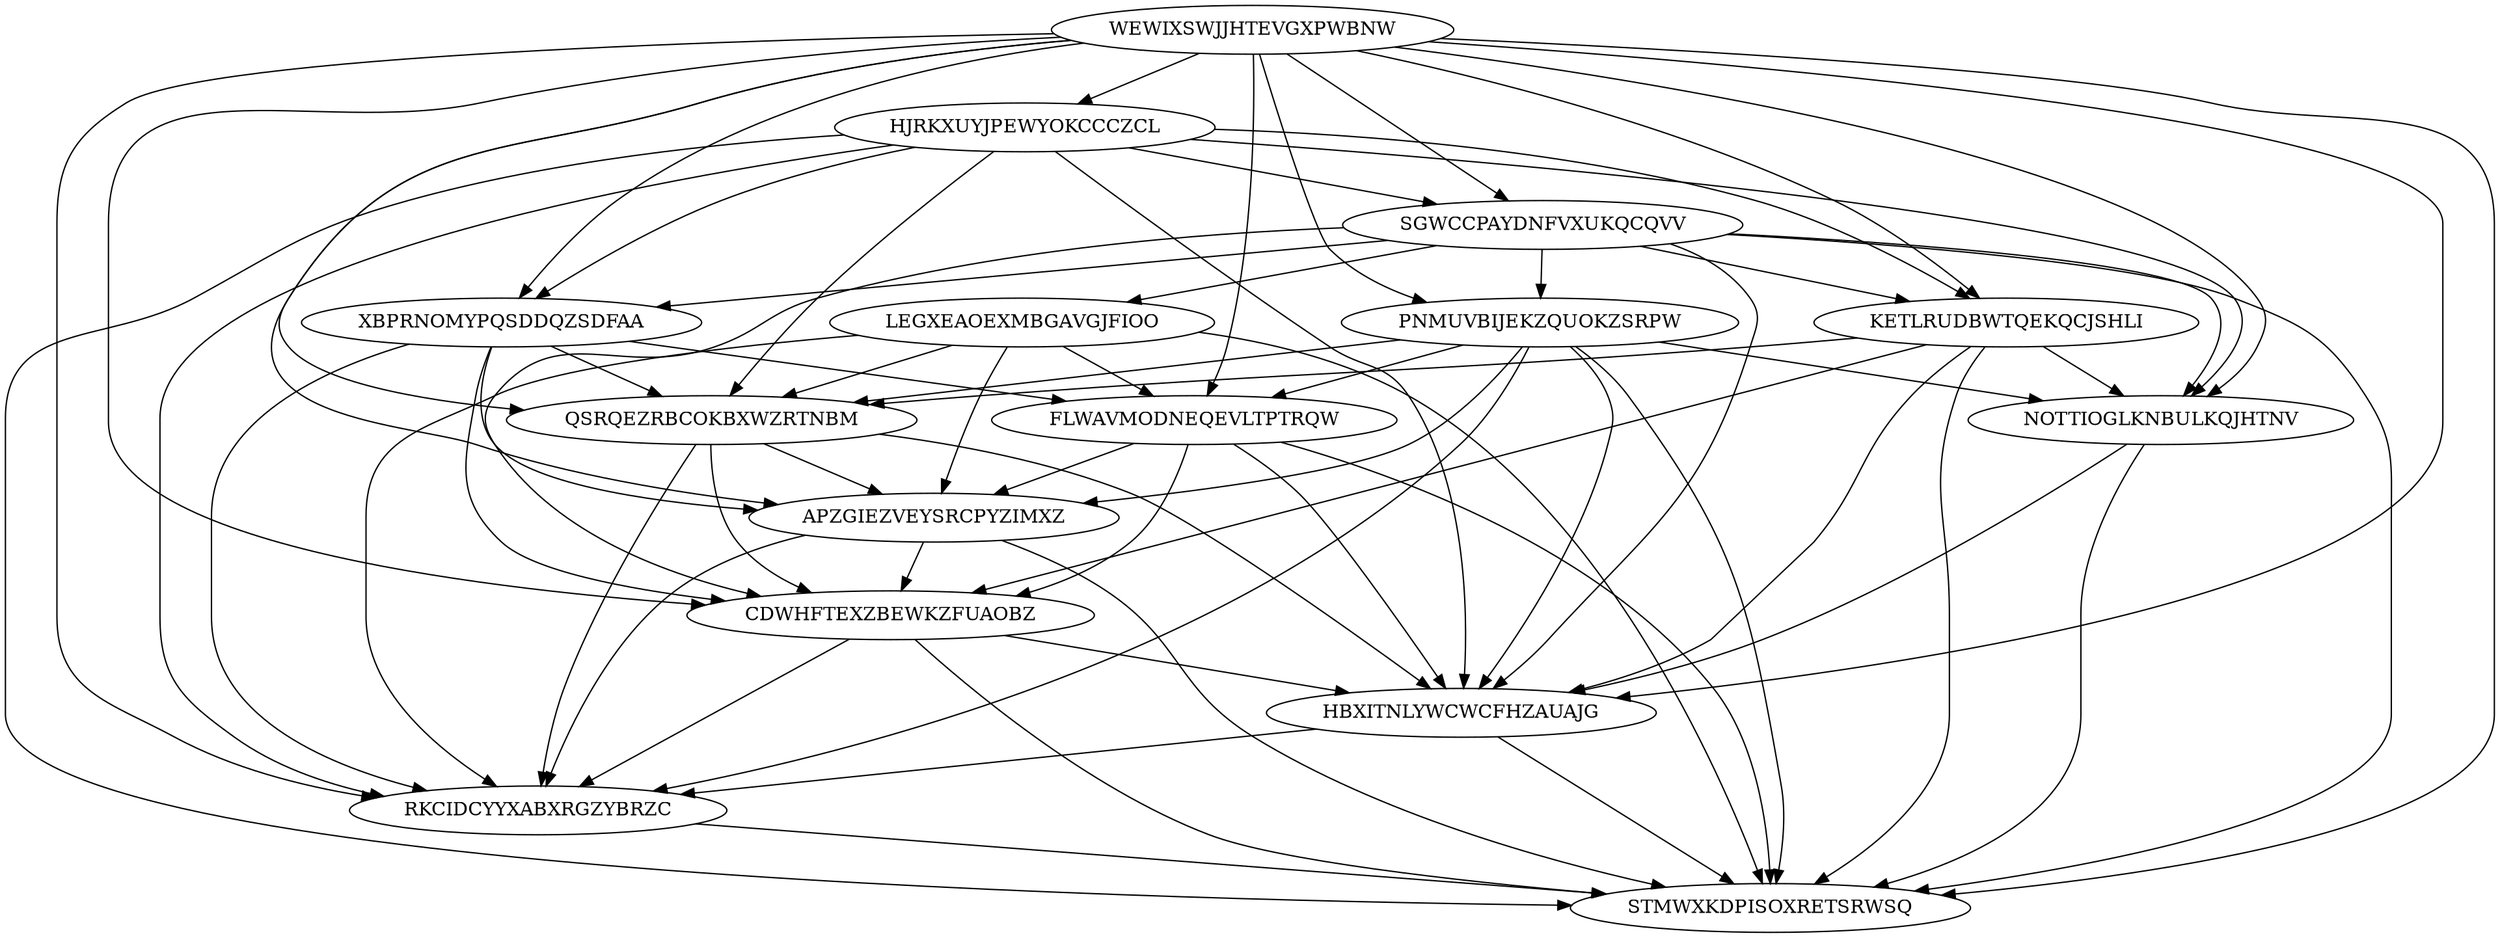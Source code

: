 digraph N15M70 {
	WEWIXSWJJHTEVGXPWBNW	[Weight=11];
	HJRKXUYJPEWYOKCCCZCL	[Weight=17];
	SGWCCPAYDNFVXUKQCQVV	[Weight=19];
	PNMUVBIJEKZQUOKZSRPW	[Weight=16];
	KETLRUDBWTQEKQCJSHLI	[Weight=15];
	NOTTIOGLKNBULKQJHTNV	[Weight=11];
	XBPRNOMYPQSDDQZSDFAA	[Weight=16];
	LEGXEAOEXMBGAVGJFIOO	[Weight=10];
	FLWAVMODNEQEVLTPTRQW	[Weight=15];
	QSRQEZRBCOKBXWZRTNBM	[Weight=11];
	APZGIEZVEYSRCPYZIMXZ	[Weight=13];
	CDWHFTEXZBEWKZFUAOBZ	[Weight=14];
	HBXITNLYWCWCFHZAUAJG	[Weight=19];
	RKCIDCYYXABXRGZYBRZC	[Weight=15];
	STMWXKDPISOXRETSRWSQ	[Weight=17];
	HJRKXUYJPEWYOKCCCZCL -> KETLRUDBWTQEKQCJSHLI [Weight=12];
	QSRQEZRBCOKBXWZRTNBM -> CDWHFTEXZBEWKZFUAOBZ [Weight=13];
	CDWHFTEXZBEWKZFUAOBZ -> STMWXKDPISOXRETSRWSQ [Weight=12];
	APZGIEZVEYSRCPYZIMXZ -> RKCIDCYYXABXRGZYBRZC [Weight=17];
	HBXITNLYWCWCFHZAUAJG -> STMWXKDPISOXRETSRWSQ [Weight=16];
	LEGXEAOEXMBGAVGJFIOO -> APZGIEZVEYSRCPYZIMXZ [Weight=19];
	KETLRUDBWTQEKQCJSHLI -> HBXITNLYWCWCFHZAUAJG [Weight=16];
	WEWIXSWJJHTEVGXPWBNW -> PNMUVBIJEKZQUOKZSRPW [Weight=16];
	HJRKXUYJPEWYOKCCCZCL -> RKCIDCYYXABXRGZYBRZC [Weight=11];
	QSRQEZRBCOKBXWZRTNBM -> RKCIDCYYXABXRGZYBRZC [Weight=13];
	SGWCCPAYDNFVXUKQCQVV -> HBXITNLYWCWCFHZAUAJG [Weight=14];
	WEWIXSWJJHTEVGXPWBNW -> KETLRUDBWTQEKQCJSHLI [Weight=17];
	NOTTIOGLKNBULKQJHTNV -> STMWXKDPISOXRETSRWSQ [Weight=14];
	FLWAVMODNEQEVLTPTRQW -> APZGIEZVEYSRCPYZIMXZ [Weight=12];
	QSRQEZRBCOKBXWZRTNBM -> HBXITNLYWCWCFHZAUAJG [Weight=13];
	XBPRNOMYPQSDDQZSDFAA -> APZGIEZVEYSRCPYZIMXZ [Weight=11];
	WEWIXSWJJHTEVGXPWBNW -> STMWXKDPISOXRETSRWSQ [Weight=17];
	SGWCCPAYDNFVXUKQCQVV -> CDWHFTEXZBEWKZFUAOBZ [Weight=16];
	PNMUVBIJEKZQUOKZSRPW -> NOTTIOGLKNBULKQJHTNV [Weight=12];
	HJRKXUYJPEWYOKCCCZCL -> SGWCCPAYDNFVXUKQCQVV [Weight=20];
	WEWIXSWJJHTEVGXPWBNW -> QSRQEZRBCOKBXWZRTNBM [Weight=12];
	SGWCCPAYDNFVXUKQCQVV -> PNMUVBIJEKZQUOKZSRPW [Weight=14];
	WEWIXSWJJHTEVGXPWBNW -> XBPRNOMYPQSDDQZSDFAA [Weight=16];
	WEWIXSWJJHTEVGXPWBNW -> CDWHFTEXZBEWKZFUAOBZ [Weight=15];
	SGWCCPAYDNFVXUKQCQVV -> LEGXEAOEXMBGAVGJFIOO [Weight=14];
	PNMUVBIJEKZQUOKZSRPW -> APZGIEZVEYSRCPYZIMXZ [Weight=19];
	FLWAVMODNEQEVLTPTRQW -> STMWXKDPISOXRETSRWSQ [Weight=12];
	KETLRUDBWTQEKQCJSHLI -> STMWXKDPISOXRETSRWSQ [Weight=15];
	XBPRNOMYPQSDDQZSDFAA -> RKCIDCYYXABXRGZYBRZC [Weight=16];
	LEGXEAOEXMBGAVGJFIOO -> RKCIDCYYXABXRGZYBRZC [Weight=14];
	PNMUVBIJEKZQUOKZSRPW -> RKCIDCYYXABXRGZYBRZC [Weight=10];
	PNMUVBIJEKZQUOKZSRPW -> HBXITNLYWCWCFHZAUAJG [Weight=20];
	CDWHFTEXZBEWKZFUAOBZ -> HBXITNLYWCWCFHZAUAJG [Weight=14];
	FLWAVMODNEQEVLTPTRQW -> CDWHFTEXZBEWKZFUAOBZ [Weight=10];
	KETLRUDBWTQEKQCJSHLI -> QSRQEZRBCOKBXWZRTNBM [Weight=11];
	SGWCCPAYDNFVXUKQCQVV -> XBPRNOMYPQSDDQZSDFAA [Weight=18];
	WEWIXSWJJHTEVGXPWBNW -> APZGIEZVEYSRCPYZIMXZ [Weight=16];
	SGWCCPAYDNFVXUKQCQVV -> KETLRUDBWTQEKQCJSHLI [Weight=14];
	FLWAVMODNEQEVLTPTRQW -> HBXITNLYWCWCFHZAUAJG [Weight=12];
	RKCIDCYYXABXRGZYBRZC -> STMWXKDPISOXRETSRWSQ [Weight=19];
	SGWCCPAYDNFVXUKQCQVV -> NOTTIOGLKNBULKQJHTNV [Weight=10];
	PNMUVBIJEKZQUOKZSRPW -> FLWAVMODNEQEVLTPTRQW [Weight=18];
	XBPRNOMYPQSDDQZSDFAA -> FLWAVMODNEQEVLTPTRQW [Weight=17];
	WEWIXSWJJHTEVGXPWBNW -> RKCIDCYYXABXRGZYBRZC [Weight=20];
	WEWIXSWJJHTEVGXPWBNW -> NOTTIOGLKNBULKQJHTNV [Weight=19];
	HJRKXUYJPEWYOKCCCZCL -> HBXITNLYWCWCFHZAUAJG [Weight=16];
	HBXITNLYWCWCFHZAUAJG -> RKCIDCYYXABXRGZYBRZC [Weight=12];
	KETLRUDBWTQEKQCJSHLI -> NOTTIOGLKNBULKQJHTNV [Weight=10];
	XBPRNOMYPQSDDQZSDFAA -> QSRQEZRBCOKBXWZRTNBM [Weight=17];
	SGWCCPAYDNFVXUKQCQVV -> STMWXKDPISOXRETSRWSQ [Weight=16];
	PNMUVBIJEKZQUOKZSRPW -> QSRQEZRBCOKBXWZRTNBM [Weight=13];
	WEWIXSWJJHTEVGXPWBNW -> FLWAVMODNEQEVLTPTRQW [Weight=16];
	QSRQEZRBCOKBXWZRTNBM -> APZGIEZVEYSRCPYZIMXZ [Weight=13];
	LEGXEAOEXMBGAVGJFIOO -> STMWXKDPISOXRETSRWSQ [Weight=20];
	HJRKXUYJPEWYOKCCCZCL -> XBPRNOMYPQSDDQZSDFAA [Weight=13];
	LEGXEAOEXMBGAVGJFIOO -> QSRQEZRBCOKBXWZRTNBM [Weight=16];
	XBPRNOMYPQSDDQZSDFAA -> CDWHFTEXZBEWKZFUAOBZ [Weight=13];
	KETLRUDBWTQEKQCJSHLI -> CDWHFTEXZBEWKZFUAOBZ [Weight=17];
	CDWHFTEXZBEWKZFUAOBZ -> RKCIDCYYXABXRGZYBRZC [Weight=20];
	WEWIXSWJJHTEVGXPWBNW -> SGWCCPAYDNFVXUKQCQVV [Weight=15];
	HJRKXUYJPEWYOKCCCZCL -> STMWXKDPISOXRETSRWSQ [Weight=19];
	HJRKXUYJPEWYOKCCCZCL -> NOTTIOGLKNBULKQJHTNV [Weight=12];
	WEWIXSWJJHTEVGXPWBNW -> HJRKXUYJPEWYOKCCCZCL [Weight=14];
	HJRKXUYJPEWYOKCCCZCL -> QSRQEZRBCOKBXWZRTNBM [Weight=16];
	APZGIEZVEYSRCPYZIMXZ -> CDWHFTEXZBEWKZFUAOBZ [Weight=14];
	WEWIXSWJJHTEVGXPWBNW -> HBXITNLYWCWCFHZAUAJG [Weight=20];
	PNMUVBIJEKZQUOKZSRPW -> STMWXKDPISOXRETSRWSQ [Weight=14];
	APZGIEZVEYSRCPYZIMXZ -> STMWXKDPISOXRETSRWSQ [Weight=12];
	LEGXEAOEXMBGAVGJFIOO -> FLWAVMODNEQEVLTPTRQW [Weight=16];
	NOTTIOGLKNBULKQJHTNV -> HBXITNLYWCWCFHZAUAJG [Weight=17];
}
